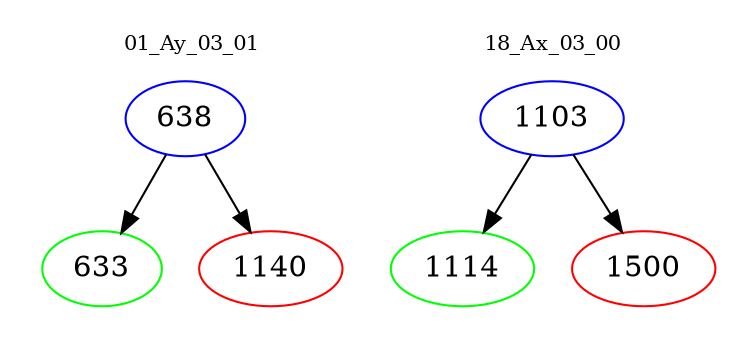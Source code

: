 digraph{
subgraph cluster_0 {
color = white
label = "01_Ay_03_01";
fontsize=10;
T0_638 [label="638", color="blue"]
T0_638 -> T0_633 [color="black"]
T0_633 [label="633", color="green"]
T0_638 -> T0_1140 [color="black"]
T0_1140 [label="1140", color="red"]
}
subgraph cluster_1 {
color = white
label = "18_Ax_03_00";
fontsize=10;
T1_1103 [label="1103", color="blue"]
T1_1103 -> T1_1114 [color="black"]
T1_1114 [label="1114", color="green"]
T1_1103 -> T1_1500 [color="black"]
T1_1500 [label="1500", color="red"]
}
}
